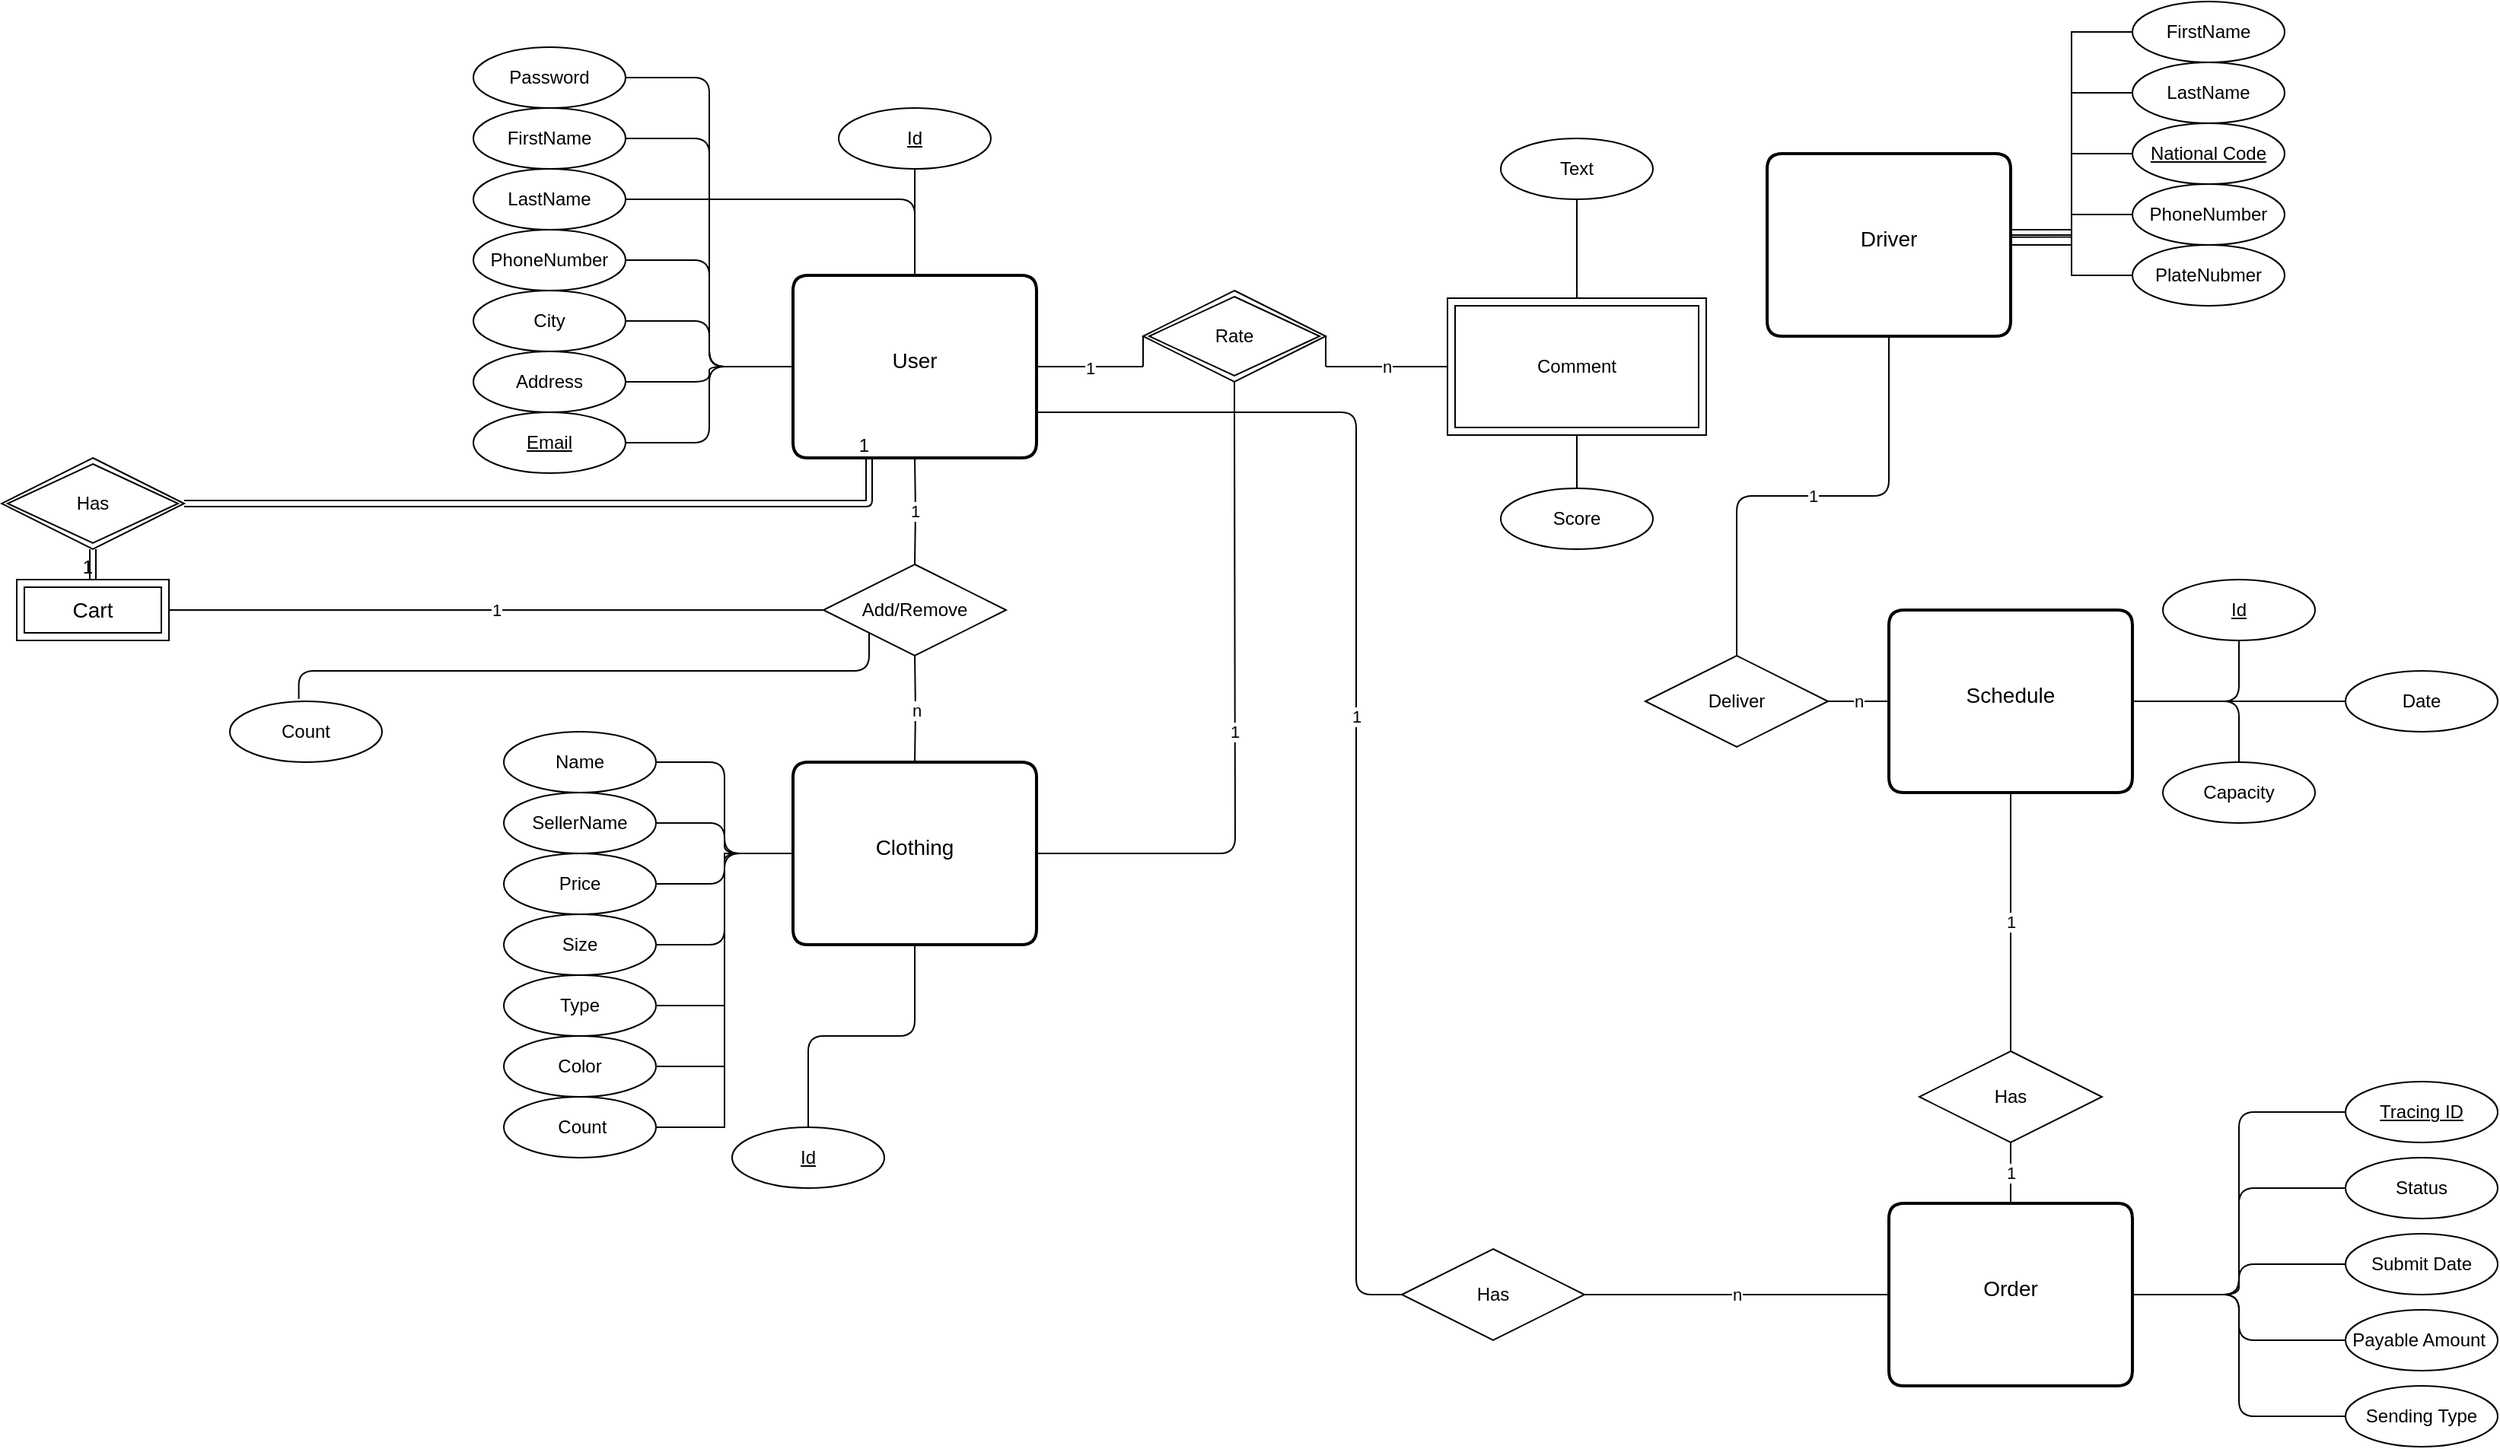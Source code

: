 <mxfile version="13.8.7" type="github">
  <diagram id="B7XgL3pODUn24mQnfjd7" name="Page-1">
    <mxGraphModel dx="2333" dy="1929" grid="1" gridSize="10" guides="1" tooltips="1" connect="1" arrows="1" fold="1" page="1" pageScale="1" pageWidth="850" pageHeight="1100" math="0" shadow="0">
      <root>
        <mxCell id="0" />
        <mxCell id="1" parent="0" />
        <mxCell id="Wokrbv4A2JVgRsXC0iDb-29" value="1" style="edgeStyle=orthogonalEdgeStyle;rounded=1;orthogonalLoop=1;jettySize=auto;html=1;endArrow=none;endFill=0;" parent="1" source="3wkuOAd4J-libN-LxBJQ-1" edge="1">
          <mxGeometry relative="1" as="geometry">
            <mxPoint x="-60" y="230" as="targetPoint" />
          </mxGeometry>
        </mxCell>
        <mxCell id="3wkuOAd4J-libN-LxBJQ-1" value="User" style="swimlane;childLayout=stackLayout;horizontal=1;startSize=110;horizontalStack=0;rounded=1;fontSize=14;fontStyle=0;strokeWidth=2;resizeParent=0;resizeLast=1;shadow=0;dashed=0;align=center;swimlaneLine=0;" parent="1" vertex="1">
          <mxGeometry x="-290" y="170" width="160" height="120" as="geometry" />
        </mxCell>
        <mxCell id="3wkuOAd4J-libN-LxBJQ-28" style="edgeStyle=orthogonalEdgeStyle;rounded=1;orthogonalLoop=1;jettySize=auto;html=1;entryX=1;entryY=0.5;entryDx=0;entryDy=0;endArrow=none;endFill=0;" parent="1" source="3wkuOAd4J-libN-LxBJQ-3" target="3wkuOAd4J-libN-LxBJQ-23" edge="1">
          <mxGeometry relative="1" as="geometry" />
        </mxCell>
        <mxCell id="Wokrbv4A2JVgRsXC0iDb-31" value="1" style="edgeStyle=orthogonalEdgeStyle;rounded=1;orthogonalLoop=1;jettySize=auto;html=1;exitX=1;exitY=0.5;exitDx=0;exitDy=0;entryX=0.5;entryY=1;entryDx=0;entryDy=0;endArrow=none;endFill=0;" parent="1" source="3wkuOAd4J-libN-LxBJQ-3" edge="1">
          <mxGeometry relative="1" as="geometry">
            <mxPoint y="260" as="targetPoint" />
          </mxGeometry>
        </mxCell>
        <mxCell id="3wkuOAd4J-libN-LxBJQ-3" value="Clothing" style="swimlane;childLayout=stackLayout;horizontal=1;startSize=110;horizontalStack=0;rounded=1;fontSize=14;fontStyle=0;strokeWidth=2;resizeParent=0;resizeLast=1;shadow=0;dashed=0;align=center;swimlaneLine=0;" parent="1" vertex="1">
          <mxGeometry x="-290" y="490" width="160" height="120" as="geometry" />
        </mxCell>
        <mxCell id="3wkuOAd4J-libN-LxBJQ-62" style="edgeStyle=orthogonalEdgeStyle;rounded=1;orthogonalLoop=1;jettySize=auto;html=1;entryX=0;entryY=0.5;entryDx=0;entryDy=0;endArrow=none;endFill=0;" parent="1" source="3wkuOAd4J-libN-LxBJQ-5" target="3wkuOAd4J-libN-LxBJQ-54" edge="1">
          <mxGeometry relative="1" as="geometry" />
        </mxCell>
        <mxCell id="3wkuOAd4J-libN-LxBJQ-5" value="Order" style="swimlane;childLayout=stackLayout;horizontal=1;startSize=110;horizontalStack=0;rounded=1;fontSize=14;fontStyle=0;strokeWidth=2;resizeParent=0;resizeLast=1;shadow=0;dashed=0;align=center;swimlaneLine=0;" parent="1" vertex="1">
          <mxGeometry x="430" y="780" width="160" height="120" as="geometry" />
        </mxCell>
        <mxCell id="3wkuOAd4J-libN-LxBJQ-6" value="Driver" style="swimlane;childLayout=stackLayout;horizontal=1;startSize=110;horizontalStack=0;rounded=1;fontSize=14;fontStyle=0;strokeWidth=2;resizeParent=0;resizeLast=1;shadow=0;dashed=0;align=center;swimlaneLine=0;" parent="1" vertex="1">
          <mxGeometry x="350" y="90" width="160" height="120" as="geometry" />
        </mxCell>
        <mxCell id="Wokrbv4A2JVgRsXC0iDb-5" value="1" style="edgeStyle=orthogonalEdgeStyle;rounded=1;orthogonalLoop=1;jettySize=auto;html=1;exitX=0.5;exitY=1;exitDx=0;exitDy=0;entryX=0.5;entryY=0;entryDx=0;entryDy=0;endArrow=none;endFill=0;" parent="1" source="3wkuOAd4J-libN-LxBJQ-7" target="Wokrbv4A2JVgRsXC0iDb-4" edge="1">
          <mxGeometry relative="1" as="geometry" />
        </mxCell>
        <mxCell id="3wkuOAd4J-libN-LxBJQ-7" value="Schedule" style="swimlane;childLayout=stackLayout;horizontal=1;startSize=110;horizontalStack=0;rounded=1;fontSize=14;fontStyle=0;strokeWidth=2;resizeParent=0;resizeLast=1;shadow=0;dashed=0;align=center;swimlaneLine=0;" parent="1" vertex="1">
          <mxGeometry x="430" y="390" width="160" height="120" as="geometry">
            <mxRectangle x="430" y="390" width="90" height="110" as="alternateBounds" />
          </mxGeometry>
        </mxCell>
        <mxCell id="3wkuOAd4J-libN-LxBJQ-16" style="edgeStyle=orthogonalEdgeStyle;rounded=1;orthogonalLoop=1;jettySize=auto;html=1;exitX=1;exitY=0.5;exitDx=0;exitDy=0;entryX=0;entryY=0.5;entryDx=0;entryDy=0;endArrow=none;endFill=0;" parent="1" source="3wkuOAd4J-libN-LxBJQ-9" target="3wkuOAd4J-libN-LxBJQ-1" edge="1">
          <mxGeometry relative="1" as="geometry" />
        </mxCell>
        <mxCell id="3wkuOAd4J-libN-LxBJQ-9" value="FirstName" style="ellipse;whiteSpace=wrap;html=1;align=center;" parent="1" vertex="1">
          <mxGeometry x="-500" y="60" width="100" height="40" as="geometry" />
        </mxCell>
        <mxCell id="3wkuOAd4J-libN-LxBJQ-17" style="edgeStyle=orthogonalEdgeStyle;rounded=1;orthogonalLoop=1;jettySize=auto;html=1;exitX=1;exitY=0.5;exitDx=0;exitDy=0;endArrow=none;endFill=0;" parent="1" source="3wkuOAd4J-libN-LxBJQ-10" target="3wkuOAd4J-libN-LxBJQ-1" edge="1">
          <mxGeometry relative="1" as="geometry" />
        </mxCell>
        <mxCell id="3wkuOAd4J-libN-LxBJQ-10" value="LastName" style="ellipse;whiteSpace=wrap;html=1;align=center;" parent="1" vertex="1">
          <mxGeometry x="-500" y="100" width="100" height="40" as="geometry" />
        </mxCell>
        <mxCell id="3wkuOAd4J-libN-LxBJQ-18" style="edgeStyle=orthogonalEdgeStyle;rounded=1;orthogonalLoop=1;jettySize=auto;html=1;exitX=1;exitY=0.5;exitDx=0;exitDy=0;endArrow=none;endFill=0;" parent="1" source="3wkuOAd4J-libN-LxBJQ-11" target="3wkuOAd4J-libN-LxBJQ-1" edge="1">
          <mxGeometry relative="1" as="geometry" />
        </mxCell>
        <mxCell id="3wkuOAd4J-libN-LxBJQ-11" value="PhoneNumber" style="ellipse;whiteSpace=wrap;html=1;align=center;" parent="1" vertex="1">
          <mxGeometry x="-500" y="140" width="100" height="40" as="geometry" />
        </mxCell>
        <mxCell id="3wkuOAd4J-libN-LxBJQ-20" style="edgeStyle=orthogonalEdgeStyle;rounded=1;orthogonalLoop=1;jettySize=auto;html=1;exitX=1;exitY=0.5;exitDx=0;exitDy=0;endArrow=none;endFill=0;" parent="1" source="3wkuOAd4J-libN-LxBJQ-12" target="3wkuOAd4J-libN-LxBJQ-1" edge="1">
          <mxGeometry relative="1" as="geometry" />
        </mxCell>
        <mxCell id="3wkuOAd4J-libN-LxBJQ-12" value="City" style="ellipse;whiteSpace=wrap;html=1;align=center;" parent="1" vertex="1">
          <mxGeometry x="-500" y="180" width="100" height="40" as="geometry" />
        </mxCell>
        <mxCell id="3wkuOAd4J-libN-LxBJQ-21" style="edgeStyle=orthogonalEdgeStyle;rounded=1;orthogonalLoop=1;jettySize=auto;html=1;exitX=1;exitY=0.5;exitDx=0;exitDy=0;endArrow=none;endFill=0;" parent="1" source="3wkuOAd4J-libN-LxBJQ-13" target="3wkuOAd4J-libN-LxBJQ-1" edge="1">
          <mxGeometry relative="1" as="geometry" />
        </mxCell>
        <mxCell id="3wkuOAd4J-libN-LxBJQ-13" value="Address" style="ellipse;whiteSpace=wrap;html=1;align=center;" parent="1" vertex="1">
          <mxGeometry x="-500" y="220" width="100" height="40" as="geometry" />
        </mxCell>
        <mxCell id="3wkuOAd4J-libN-LxBJQ-22" style="edgeStyle=orthogonalEdgeStyle;rounded=1;orthogonalLoop=1;jettySize=auto;html=1;exitX=1;exitY=0.5;exitDx=0;exitDy=0;endArrow=none;endFill=0;" parent="1" source="3wkuOAd4J-libN-LxBJQ-14" target="3wkuOAd4J-libN-LxBJQ-1" edge="1">
          <mxGeometry relative="1" as="geometry" />
        </mxCell>
        <mxCell id="3wkuOAd4J-libN-LxBJQ-14" value="&lt;u&gt;Email&lt;/u&gt;" style="ellipse;whiteSpace=wrap;html=1;align=center;" parent="1" vertex="1">
          <mxGeometry x="-500" y="260" width="100" height="40" as="geometry" />
        </mxCell>
        <mxCell id="3wkuOAd4J-libN-LxBJQ-23" value="Name" style="ellipse;whiteSpace=wrap;html=1;align=center;" parent="1" vertex="1">
          <mxGeometry x="-480" y="470" width="100" height="40" as="geometry" />
        </mxCell>
        <mxCell id="3wkuOAd4J-libN-LxBJQ-29" style="edgeStyle=orthogonalEdgeStyle;rounded=1;orthogonalLoop=1;jettySize=auto;html=1;endArrow=none;endFill=0;" parent="1" source="3wkuOAd4J-libN-LxBJQ-24" target="3wkuOAd4J-libN-LxBJQ-3" edge="1">
          <mxGeometry relative="1" as="geometry" />
        </mxCell>
        <mxCell id="3wkuOAd4J-libN-LxBJQ-24" value="SellerName" style="ellipse;whiteSpace=wrap;html=1;align=center;" parent="1" vertex="1">
          <mxGeometry x="-480" y="510" width="100" height="40" as="geometry" />
        </mxCell>
        <mxCell id="3wkuOAd4J-libN-LxBJQ-30" style="edgeStyle=orthogonalEdgeStyle;rounded=1;orthogonalLoop=1;jettySize=auto;html=1;exitX=1;exitY=0.5;exitDx=0;exitDy=0;endArrow=none;endFill=0;" parent="1" source="3wkuOAd4J-libN-LxBJQ-25" target="3wkuOAd4J-libN-LxBJQ-3" edge="1">
          <mxGeometry relative="1" as="geometry" />
        </mxCell>
        <mxCell id="3wkuOAd4J-libN-LxBJQ-25" value="Price" style="ellipse;whiteSpace=wrap;html=1;align=center;" parent="1" vertex="1">
          <mxGeometry x="-480" y="550" width="100" height="40" as="geometry" />
        </mxCell>
        <mxCell id="3wkuOAd4J-libN-LxBJQ-34" style="edgeStyle=orthogonalEdgeStyle;rounded=1;orthogonalLoop=1;jettySize=auto;html=1;exitX=1;exitY=0.5;exitDx=0;exitDy=0;entryX=0;entryY=0.5;entryDx=0;entryDy=0;endArrow=none;endFill=0;" parent="1" source="3wkuOAd4J-libN-LxBJQ-27" target="3wkuOAd4J-libN-LxBJQ-3" edge="1">
          <mxGeometry relative="1" as="geometry" />
        </mxCell>
        <mxCell id="3wkuOAd4J-libN-LxBJQ-27" value="Size" style="ellipse;whiteSpace=wrap;html=1;align=center;" parent="1" vertex="1">
          <mxGeometry x="-480" y="590" width="100" height="40" as="geometry" />
        </mxCell>
        <mxCell id="3wkuOAd4J-libN-LxBJQ-37" style="edgeStyle=orthogonalEdgeStyle;rounded=1;orthogonalLoop=1;jettySize=auto;html=1;endArrow=none;endFill=0;" parent="1" source="3wkuOAd4J-libN-LxBJQ-36" target="3wkuOAd4J-libN-LxBJQ-3" edge="1">
          <mxGeometry relative="1" as="geometry" />
        </mxCell>
        <mxCell id="3wkuOAd4J-libN-LxBJQ-36" value="Id" style="ellipse;whiteSpace=wrap;html=1;align=center;fontStyle=4;" parent="1" vertex="1">
          <mxGeometry x="-330" y="730" width="100" height="40" as="geometry" />
        </mxCell>
        <mxCell id="Wokrbv4A2JVgRsXC0iDb-27" style="edgeStyle=orthogonalEdgeStyle;rounded=1;orthogonalLoop=1;jettySize=auto;html=1;exitX=0.453;exitY=-0.042;exitDx=0;exitDy=0;endArrow=none;endFill=0;entryX=0;entryY=1;entryDx=0;entryDy=0;exitPerimeter=0;" parent="1" source="3wkuOAd4J-libN-LxBJQ-45" target="Wokrbv4A2JVgRsXC0iDb-24" edge="1">
          <mxGeometry relative="1" as="geometry">
            <mxPoint x="-530" y="420" as="targetPoint" />
            <Array as="points">
              <mxPoint x="-615" y="430" />
              <mxPoint x="-240" y="430" />
            </Array>
          </mxGeometry>
        </mxCell>
        <mxCell id="3wkuOAd4J-libN-LxBJQ-45" value="Count" style="ellipse;whiteSpace=wrap;html=1;align=center;" parent="1" vertex="1">
          <mxGeometry x="-660" y="450" width="100" height="40" as="geometry" />
        </mxCell>
        <mxCell id="3wkuOAd4J-libN-LxBJQ-55" style="edgeStyle=orthogonalEdgeStyle;rounded=1;orthogonalLoop=1;jettySize=auto;html=1;entryX=1;entryY=0.5;entryDx=0;entryDy=0;endArrow=none;endFill=0;" parent="1" source="3wkuOAd4J-libN-LxBJQ-49" target="3wkuOAd4J-libN-LxBJQ-5" edge="1">
          <mxGeometry relative="1" as="geometry" />
        </mxCell>
        <mxCell id="3wkuOAd4J-libN-LxBJQ-49" value="Tracing ID" style="ellipse;whiteSpace=wrap;html=1;align=center;fontStyle=4;" parent="1" vertex="1">
          <mxGeometry x="730" y="700" width="100" height="40" as="geometry" />
        </mxCell>
        <mxCell id="3wkuOAd4J-libN-LxBJQ-56" style="edgeStyle=orthogonalEdgeStyle;rounded=1;orthogonalLoop=1;jettySize=auto;html=1;exitX=0;exitY=0.5;exitDx=0;exitDy=0;endArrow=none;endFill=0;" parent="1" source="3wkuOAd4J-libN-LxBJQ-50" target="3wkuOAd4J-libN-LxBJQ-5" edge="1">
          <mxGeometry relative="1" as="geometry" />
        </mxCell>
        <mxCell id="3wkuOAd4J-libN-LxBJQ-50" value="Status" style="ellipse;whiteSpace=wrap;html=1;align=center;" parent="1" vertex="1">
          <mxGeometry x="730" y="750" width="100" height="40" as="geometry" />
        </mxCell>
        <mxCell id="3wkuOAd4J-libN-LxBJQ-57" style="edgeStyle=orthogonalEdgeStyle;rounded=1;orthogonalLoop=1;jettySize=auto;html=1;exitX=0;exitY=0.5;exitDx=0;exitDy=0;endArrow=none;endFill=0;" parent="1" source="3wkuOAd4J-libN-LxBJQ-51" target="3wkuOAd4J-libN-LxBJQ-5" edge="1">
          <mxGeometry relative="1" as="geometry" />
        </mxCell>
        <mxCell id="3wkuOAd4J-libN-LxBJQ-51" value="Submit Date" style="ellipse;whiteSpace=wrap;html=1;align=center;" parent="1" vertex="1">
          <mxGeometry x="730" y="800" width="100" height="40" as="geometry" />
        </mxCell>
        <mxCell id="3wkuOAd4J-libN-LxBJQ-58" style="edgeStyle=orthogonalEdgeStyle;rounded=1;orthogonalLoop=1;jettySize=auto;html=1;exitX=0;exitY=0.5;exitDx=0;exitDy=0;endArrow=none;endFill=0;" parent="1" source="3wkuOAd4J-libN-LxBJQ-52" target="3wkuOAd4J-libN-LxBJQ-5" edge="1">
          <mxGeometry relative="1" as="geometry" />
        </mxCell>
        <mxCell id="3wkuOAd4J-libN-LxBJQ-52" value="Payable Amount&amp;nbsp;" style="ellipse;whiteSpace=wrap;html=1;align=center;" parent="1" vertex="1">
          <mxGeometry x="730" y="850" width="100" height="40" as="geometry" />
        </mxCell>
        <mxCell id="3wkuOAd4J-libN-LxBJQ-54" value="Sending Type" style="ellipse;whiteSpace=wrap;html=1;align=center;" parent="1" vertex="1">
          <mxGeometry x="730" y="900" width="100" height="40" as="geometry" />
        </mxCell>
        <mxCell id="3wkuOAd4J-libN-LxBJQ-64" style="edgeStyle=orthogonalEdgeStyle;rounded=1;orthogonalLoop=1;jettySize=auto;html=1;endArrow=none;endFill=0;" parent="1" source="3wkuOAd4J-libN-LxBJQ-63" target="3wkuOAd4J-libN-LxBJQ-1" edge="1">
          <mxGeometry relative="1" as="geometry" />
        </mxCell>
        <mxCell id="3wkuOAd4J-libN-LxBJQ-63" value="Id" style="ellipse;whiteSpace=wrap;html=1;align=center;fontStyle=4;" parent="1" vertex="1">
          <mxGeometry x="-260" y="60" width="100" height="40" as="geometry" />
        </mxCell>
        <mxCell id="pEwSPlvupSQLcDzylhH3-2" style="edgeStyle=orthogonalEdgeStyle;rounded=0;orthogonalLoop=1;jettySize=auto;html=1;entryX=0;entryY=0.5;entryDx=0;entryDy=0;endArrow=none;endFill=0;" parent="1" source="pEwSPlvupSQLcDzylhH3-1" target="3wkuOAd4J-libN-LxBJQ-3" edge="1">
          <mxGeometry relative="1" as="geometry" />
        </mxCell>
        <mxCell id="pEwSPlvupSQLcDzylhH3-1" value="Type" style="ellipse;whiteSpace=wrap;html=1;align=center;" parent="1" vertex="1">
          <mxGeometry x="-480" y="630" width="100" height="40" as="geometry" />
        </mxCell>
        <mxCell id="pEwSPlvupSQLcDzylhH3-5" style="edgeStyle=orthogonalEdgeStyle;rounded=0;orthogonalLoop=1;jettySize=auto;html=1;entryX=0;entryY=0.5;entryDx=0;entryDy=0;endArrow=none;endFill=0;" parent="1" source="pEwSPlvupSQLcDzylhH3-3" target="3wkuOAd4J-libN-LxBJQ-3" edge="1">
          <mxGeometry relative="1" as="geometry" />
        </mxCell>
        <mxCell id="pEwSPlvupSQLcDzylhH3-3" value="Color" style="ellipse;whiteSpace=wrap;html=1;align=center;" parent="1" vertex="1">
          <mxGeometry x="-480" y="670" width="100" height="40" as="geometry" />
        </mxCell>
        <mxCell id="pEwSPlvupSQLcDzylhH3-6" style="edgeStyle=orthogonalEdgeStyle;rounded=0;orthogonalLoop=1;jettySize=auto;html=1;entryX=0;entryY=0.5;entryDx=0;entryDy=0;endArrow=none;endFill=0;" parent="1" source="pEwSPlvupSQLcDzylhH3-4" target="3wkuOAd4J-libN-LxBJQ-3" edge="1">
          <mxGeometry relative="1" as="geometry" />
        </mxCell>
        <mxCell id="pEwSPlvupSQLcDzylhH3-4" value="&amp;nbsp;Count" style="ellipse;whiteSpace=wrap;html=1;align=center;" parent="1" vertex="1">
          <mxGeometry x="-480" y="710" width="100" height="40" as="geometry" />
        </mxCell>
        <mxCell id="Wokrbv4A2JVgRsXC0iDb-26" value="1" style="edgeStyle=orthogonalEdgeStyle;rounded=1;orthogonalLoop=1;jettySize=auto;html=1;exitX=1;exitY=0.5;exitDx=0;exitDy=0;entryX=0;entryY=0.5;entryDx=0;entryDy=0;endArrow=none;endFill=0;" parent="1" source="pEwSPlvupSQLcDzylhH3-7" target="Wokrbv4A2JVgRsXC0iDb-24" edge="1">
          <mxGeometry relative="1" as="geometry" />
        </mxCell>
        <mxCell id="pEwSPlvupSQLcDzylhH3-7" value="&lt;span style=&quot;font-size: 14px&quot;&gt;Cart&lt;/span&gt;" style="shape=ext;margin=3;double=1;whiteSpace=wrap;html=1;align=center;" parent="1" vertex="1">
          <mxGeometry x="-800" y="370" width="100" height="40" as="geometry" />
        </mxCell>
        <mxCell id="pEwSPlvupSQLcDzylhH3-16" style="edgeStyle=orthogonalEdgeStyle;rounded=0;orthogonalLoop=1;jettySize=auto;html=1;entryX=0.994;entryY=0.457;entryDx=0;entryDy=0;entryPerimeter=0;endArrow=none;endFill=0;" parent="1" source="pEwSPlvupSQLcDzylhH3-11" target="3wkuOAd4J-libN-LxBJQ-6" edge="1">
          <mxGeometry relative="1" as="geometry" />
        </mxCell>
        <mxCell id="pEwSPlvupSQLcDzylhH3-11" value="FirstName" style="ellipse;whiteSpace=wrap;html=1;align=center;" parent="1" vertex="1">
          <mxGeometry x="590" y="-10" width="100" height="40" as="geometry" />
        </mxCell>
        <mxCell id="pEwSPlvupSQLcDzylhH3-17" style="edgeStyle=orthogonalEdgeStyle;rounded=0;orthogonalLoop=1;jettySize=auto;html=1;entryX=0.994;entryY=0.446;entryDx=0;entryDy=0;entryPerimeter=0;endArrow=none;endFill=0;" parent="1" source="pEwSPlvupSQLcDzylhH3-12" target="3wkuOAd4J-libN-LxBJQ-6" edge="1">
          <mxGeometry relative="1" as="geometry" />
        </mxCell>
        <mxCell id="pEwSPlvupSQLcDzylhH3-12" value="LastName" style="ellipse;whiteSpace=wrap;html=1;align=center;" parent="1" vertex="1">
          <mxGeometry x="590" y="30" width="100" height="40" as="geometry" />
        </mxCell>
        <mxCell id="pEwSPlvupSQLcDzylhH3-19" style="edgeStyle=orthogonalEdgeStyle;rounded=0;orthogonalLoop=1;jettySize=auto;html=1;endArrow=none;endFill=0;" parent="1" source="pEwSPlvupSQLcDzylhH3-13" target="3wkuOAd4J-libN-LxBJQ-6" edge="1">
          <mxGeometry relative="1" as="geometry" />
        </mxCell>
        <mxCell id="pEwSPlvupSQLcDzylhH3-13" value="National Code" style="ellipse;whiteSpace=wrap;html=1;align=center;fontStyle=4;" parent="1" vertex="1">
          <mxGeometry x="590" y="70" width="100" height="40" as="geometry" />
        </mxCell>
        <mxCell id="pEwSPlvupSQLcDzylhH3-20" style="edgeStyle=orthogonalEdgeStyle;rounded=0;orthogonalLoop=1;jettySize=auto;html=1;exitX=0;exitY=0.5;exitDx=0;exitDy=0;entryX=1;entryY=0.417;entryDx=0;entryDy=0;entryPerimeter=0;endArrow=none;endFill=0;" parent="1" source="pEwSPlvupSQLcDzylhH3-14" target="3wkuOAd4J-libN-LxBJQ-6" edge="1">
          <mxGeometry relative="1" as="geometry" />
        </mxCell>
        <mxCell id="pEwSPlvupSQLcDzylhH3-14" value="PhoneNumber" style="ellipse;whiteSpace=wrap;html=1;align=center;" parent="1" vertex="1">
          <mxGeometry x="590" y="110" width="100" height="40" as="geometry" />
        </mxCell>
        <mxCell id="pEwSPlvupSQLcDzylhH3-21" style="edgeStyle=orthogonalEdgeStyle;rounded=0;orthogonalLoop=1;jettySize=auto;html=1;entryX=1;entryY=0.5;entryDx=0;entryDy=0;endArrow=none;endFill=0;" parent="1" source="pEwSPlvupSQLcDzylhH3-15" target="3wkuOAd4J-libN-LxBJQ-6" edge="1">
          <mxGeometry relative="1" as="geometry" />
        </mxCell>
        <mxCell id="pEwSPlvupSQLcDzylhH3-15" value="PlateNubmer" style="ellipse;whiteSpace=wrap;html=1;align=center;" parent="1" vertex="1">
          <mxGeometry x="590" y="150" width="100" height="40" as="geometry" />
        </mxCell>
        <mxCell id="Wokrbv4A2JVgRsXC0iDb-10" style="edgeStyle=orthogonalEdgeStyle;rounded=1;orthogonalLoop=1;jettySize=auto;html=1;exitX=0.5;exitY=1;exitDx=0;exitDy=0;entryX=1;entryY=0.5;entryDx=0;entryDy=0;endArrow=none;endFill=0;" parent="1" source="pEwSPlvupSQLcDzylhH3-22" target="3wkuOAd4J-libN-LxBJQ-7" edge="1">
          <mxGeometry relative="1" as="geometry" />
        </mxCell>
        <mxCell id="pEwSPlvupSQLcDzylhH3-22" value="Id" style="ellipse;whiteSpace=wrap;html=1;align=center;fontStyle=4;" parent="1" vertex="1">
          <mxGeometry x="610" y="370" width="100" height="40" as="geometry" />
        </mxCell>
        <mxCell id="Wokrbv4A2JVgRsXC0iDb-2" style="edgeStyle=orthogonalEdgeStyle;rounded=1;orthogonalLoop=1;jettySize=auto;html=1;exitX=0;exitY=0.5;exitDx=0;exitDy=0;entryX=1;entryY=0.5;entryDx=0;entryDy=0;endArrow=none;endFill=0;" parent="1" source="pEwSPlvupSQLcDzylhH3-23" target="3wkuOAd4J-libN-LxBJQ-7" edge="1">
          <mxGeometry relative="1" as="geometry" />
        </mxCell>
        <mxCell id="pEwSPlvupSQLcDzylhH3-23" value="Date" style="ellipse;whiteSpace=wrap;html=1;align=center;" parent="1" vertex="1">
          <mxGeometry x="730" y="430" width="100" height="40" as="geometry" />
        </mxCell>
        <mxCell id="Wokrbv4A2JVgRsXC0iDb-11" style="edgeStyle=orthogonalEdgeStyle;rounded=1;orthogonalLoop=1;jettySize=auto;html=1;exitX=0.5;exitY=0;exitDx=0;exitDy=0;endArrow=none;endFill=0;" parent="1" source="pEwSPlvupSQLcDzylhH3-24" target="3wkuOAd4J-libN-LxBJQ-7" edge="1">
          <mxGeometry relative="1" as="geometry" />
        </mxCell>
        <mxCell id="pEwSPlvupSQLcDzylhH3-24" value="Capacity" style="ellipse;whiteSpace=wrap;html=1;align=center;" parent="1" vertex="1">
          <mxGeometry x="610" y="490" width="100" height="40" as="geometry" />
        </mxCell>
        <mxCell id="Wokrbv4A2JVgRsXC0iDb-6" value="1" style="edgeStyle=orthogonalEdgeStyle;rounded=1;orthogonalLoop=1;jettySize=auto;html=1;exitX=0.5;exitY=1;exitDx=0;exitDy=0;entryX=0.5;entryY=0;entryDx=0;entryDy=0;endArrow=none;endFill=0;" parent="1" source="Wokrbv4A2JVgRsXC0iDb-4" target="3wkuOAd4J-libN-LxBJQ-5" edge="1">
          <mxGeometry relative="1" as="geometry" />
        </mxCell>
        <mxCell id="Wokrbv4A2JVgRsXC0iDb-4" value="Has" style="shape=rhombus;perimeter=rhombusPerimeter;whiteSpace=wrap;html=1;align=center;" parent="1" vertex="1">
          <mxGeometry x="450" y="680" width="120" height="60" as="geometry" />
        </mxCell>
        <mxCell id="Wokrbv4A2JVgRsXC0iDb-8" value="n" style="edgeStyle=orthogonalEdgeStyle;rounded=1;orthogonalLoop=1;jettySize=auto;html=1;exitX=1;exitY=0.5;exitDx=0;exitDy=0;entryX=0;entryY=0.5;entryDx=0;entryDy=0;endArrow=none;endFill=0;" parent="1" source="Wokrbv4A2JVgRsXC0iDb-7" target="3wkuOAd4J-libN-LxBJQ-7" edge="1">
          <mxGeometry relative="1" as="geometry" />
        </mxCell>
        <mxCell id="Wokrbv4A2JVgRsXC0iDb-9" value="1" style="edgeStyle=orthogonalEdgeStyle;rounded=1;orthogonalLoop=1;jettySize=auto;html=1;exitX=0.5;exitY=0;exitDx=0;exitDy=0;entryX=0.5;entryY=1;entryDx=0;entryDy=0;endArrow=none;endFill=0;" parent="1" source="Wokrbv4A2JVgRsXC0iDb-7" target="3wkuOAd4J-libN-LxBJQ-6" edge="1">
          <mxGeometry relative="1" as="geometry" />
        </mxCell>
        <mxCell id="Wokrbv4A2JVgRsXC0iDb-7" value="Deliver" style="shape=rhombus;perimeter=rhombusPerimeter;whiteSpace=wrap;html=1;align=center;" parent="1" vertex="1">
          <mxGeometry x="270" y="420" width="120" height="60" as="geometry" />
        </mxCell>
        <mxCell id="Wokrbv4A2JVgRsXC0iDb-30" value="n" style="edgeStyle=orthogonalEdgeStyle;rounded=1;orthogonalLoop=1;jettySize=auto;html=1;endArrow=none;endFill=0;" parent="1" source="Wokrbv4A2JVgRsXC0iDb-14" edge="1">
          <mxGeometry relative="1" as="geometry">
            <mxPoint x="60" y="230" as="targetPoint" />
          </mxGeometry>
        </mxCell>
        <mxCell id="Wokrbv4A2JVgRsXC0iDb-14" value="Comment" style="shape=ext;margin=3;double=1;whiteSpace=wrap;html=1;align=center;" parent="1" vertex="1">
          <mxGeometry x="140" y="185" width="170" height="90" as="geometry" />
        </mxCell>
        <mxCell id="Wokrbv4A2JVgRsXC0iDb-17" value="1" style="edgeStyle=orthogonalEdgeStyle;rounded=1;orthogonalLoop=1;jettySize=auto;html=1;exitX=0.5;exitY=0;exitDx=0;exitDy=0;entryX=0.5;entryY=1;entryDx=0;entryDy=0;endArrow=none;endFill=0;" parent="1" target="3wkuOAd4J-libN-LxBJQ-1" edge="1">
          <mxGeometry relative="1" as="geometry">
            <mxPoint x="-210" y="360" as="sourcePoint" />
          </mxGeometry>
        </mxCell>
        <mxCell id="Wokrbv4A2JVgRsXC0iDb-18" value="n" style="edgeStyle=orthogonalEdgeStyle;rounded=1;orthogonalLoop=1;jettySize=auto;html=1;exitX=0.5;exitY=1;exitDx=0;exitDy=0;entryX=0.5;entryY=0;entryDx=0;entryDy=0;endArrow=none;endFill=0;" parent="1" target="3wkuOAd4J-libN-LxBJQ-3" edge="1">
          <mxGeometry relative="1" as="geometry">
            <mxPoint x="-210" y="420" as="sourcePoint" />
          </mxGeometry>
        </mxCell>
        <mxCell id="Wokrbv4A2JVgRsXC0iDb-21" value="" style="edgeStyle=orthogonalEdgeStyle;rounded=1;orthogonalLoop=1;jettySize=auto;html=1;endArrow=none;endFill=0;" parent="1" source="Wokrbv4A2JVgRsXC0iDb-20" target="Wokrbv4A2JVgRsXC0iDb-14" edge="1">
          <mxGeometry relative="1" as="geometry" />
        </mxCell>
        <mxCell id="Wokrbv4A2JVgRsXC0iDb-20" value="Score" style="ellipse;whiteSpace=wrap;html=1;align=center;" parent="1" vertex="1">
          <mxGeometry x="175" y="310" width="100" height="40" as="geometry" />
        </mxCell>
        <mxCell id="Wokrbv4A2JVgRsXC0iDb-23" value="" style="edgeStyle=orthogonalEdgeStyle;rounded=1;orthogonalLoop=1;jettySize=auto;html=1;endArrow=none;endFill=0;" parent="1" source="Wokrbv4A2JVgRsXC0iDb-22" target="Wokrbv4A2JVgRsXC0iDb-14" edge="1">
          <mxGeometry relative="1" as="geometry" />
        </mxCell>
        <mxCell id="Wokrbv4A2JVgRsXC0iDb-22" value="Text" style="ellipse;whiteSpace=wrap;html=1;align=center;" parent="1" vertex="1">
          <mxGeometry x="175" y="80" width="100" height="40" as="geometry" />
        </mxCell>
        <mxCell id="Wokrbv4A2JVgRsXC0iDb-24" value="Add/Remove" style="shape=rhombus;perimeter=rhombusPerimeter;whiteSpace=wrap;html=1;align=center;" parent="1" vertex="1">
          <mxGeometry x="-270" y="360" width="120" height="60" as="geometry" />
        </mxCell>
        <mxCell id="Wokrbv4A2JVgRsXC0iDb-33" style="edgeStyle=orthogonalEdgeStyle;rounded=1;orthogonalLoop=1;jettySize=auto;html=1;exitX=0;exitY=0.5;exitDx=0;exitDy=0;endArrow=none;endFill=0;" parent="1" source="Wokrbv4A2JVgRsXC0iDb-32" edge="1">
          <mxGeometry relative="1" as="geometry">
            <mxPoint x="-60" y="230" as="targetPoint" />
          </mxGeometry>
        </mxCell>
        <mxCell id="Wokrbv4A2JVgRsXC0iDb-34" style="edgeStyle=orthogonalEdgeStyle;rounded=1;orthogonalLoop=1;jettySize=auto;html=1;exitX=1;exitY=0.5;exitDx=0;exitDy=0;endArrow=none;endFill=0;" parent="1" source="Wokrbv4A2JVgRsXC0iDb-32" edge="1">
          <mxGeometry relative="1" as="geometry">
            <mxPoint x="60" y="230" as="targetPoint" />
          </mxGeometry>
        </mxCell>
        <mxCell id="Wokrbv4A2JVgRsXC0iDb-35" style="edgeStyle=orthogonalEdgeStyle;rounded=1;orthogonalLoop=1;jettySize=auto;html=1;exitX=0.5;exitY=1;exitDx=0;exitDy=0;endArrow=none;endFill=0;" parent="1" source="Wokrbv4A2JVgRsXC0iDb-32" edge="1">
          <mxGeometry relative="1" as="geometry">
            <mxPoint y="270" as="targetPoint" />
          </mxGeometry>
        </mxCell>
        <mxCell id="Wokrbv4A2JVgRsXC0iDb-32" value="Rate" style="shape=rhombus;double=1;perimeter=rhombusPerimeter;whiteSpace=wrap;html=1;align=center;" parent="1" vertex="1">
          <mxGeometry x="-60" y="180" width="120" height="60" as="geometry" />
        </mxCell>
        <mxCell id="Wokrbv4A2JVgRsXC0iDb-37" value="Has" style="shape=rhombus;double=1;perimeter=rhombusPerimeter;whiteSpace=wrap;html=1;align=center;" parent="1" vertex="1">
          <mxGeometry x="-810" y="290" width="120" height="60" as="geometry" />
        </mxCell>
        <mxCell id="Wokrbv4A2JVgRsXC0iDb-41" value="" style="shape=link;html=1;rounded=1;endArrow=none;endFill=0;strokeColor=#000000;exitX=1;exitY=0.5;exitDx=0;exitDy=0;" parent="1" source="Wokrbv4A2JVgRsXC0iDb-37" edge="1">
          <mxGeometry relative="1" as="geometry">
            <mxPoint x="-550" y="319.66" as="sourcePoint" />
            <mxPoint x="-240" y="290" as="targetPoint" />
            <Array as="points">
              <mxPoint x="-240" y="320" />
            </Array>
          </mxGeometry>
        </mxCell>
        <mxCell id="Wokrbv4A2JVgRsXC0iDb-42" value="1" style="resizable=0;html=1;align=right;verticalAlign=bottom;" parent="Wokrbv4A2JVgRsXC0iDb-41" connectable="0" vertex="1">
          <mxGeometry x="1" relative="1" as="geometry" />
        </mxCell>
        <mxCell id="Wokrbv4A2JVgRsXC0iDb-43" value="" style="shape=link;html=1;rounded=0;endArrow=none;endFill=0;strokeColor=#000000;exitX=0.5;exitY=1;exitDx=0;exitDy=0;entryX=0.5;entryY=0;entryDx=0;entryDy=0;" parent="1" source="Wokrbv4A2JVgRsXC0iDb-37" target="pEwSPlvupSQLcDzylhH3-7" edge="1">
          <mxGeometry relative="1" as="geometry">
            <mxPoint x="-720" y="350" as="sourcePoint" />
            <mxPoint x="-560" y="350" as="targetPoint" />
          </mxGeometry>
        </mxCell>
        <mxCell id="Wokrbv4A2JVgRsXC0iDb-44" value="1" style="resizable=0;html=1;align=right;verticalAlign=bottom;" parent="Wokrbv4A2JVgRsXC0iDb-43" connectable="0" vertex="1">
          <mxGeometry x="1" relative="1" as="geometry" />
        </mxCell>
        <mxCell id="Wokrbv4A2JVgRsXC0iDb-47" value="n" style="edgeStyle=entityRelationEdgeStyle;rounded=1;orthogonalLoop=1;jettySize=auto;html=1;exitX=1;exitY=0.5;exitDx=0;exitDy=0;entryX=0;entryY=0.5;entryDx=0;entryDy=0;endArrow=none;endFill=0;strokeColor=#000000;" parent="1" source="Wokrbv4A2JVgRsXC0iDb-45" target="3wkuOAd4J-libN-LxBJQ-5" edge="1">
          <mxGeometry relative="1" as="geometry" />
        </mxCell>
        <mxCell id="Wokrbv4A2JVgRsXC0iDb-50" value="1" style="rounded=1;orthogonalLoop=1;jettySize=auto;html=1;exitX=0;exitY=0.5;exitDx=0;exitDy=0;endArrow=none;endFill=0;strokeColor=#000000;entryX=1;entryY=0.75;entryDx=0;entryDy=0;edgeStyle=orthogonalEdgeStyle;" parent="1" source="Wokrbv4A2JVgRsXC0iDb-45" target="3wkuOAd4J-libN-LxBJQ-1" edge="1">
          <mxGeometry relative="1" as="geometry">
            <mxPoint x="230" y="570" as="targetPoint" />
            <Array as="points">
              <mxPoint x="80" y="840" />
              <mxPoint x="80" y="260" />
            </Array>
          </mxGeometry>
        </mxCell>
        <mxCell id="Wokrbv4A2JVgRsXC0iDb-45" value="Has" style="shape=rhombus;perimeter=rhombusPerimeter;whiteSpace=wrap;html=1;align=center;" parent="1" vertex="1">
          <mxGeometry x="110" y="810" width="120" height="60" as="geometry" />
        </mxCell>
        <mxCell id="SxGI7L-OM7rbXlZQaMs1-7" style="edgeStyle=orthogonalEdgeStyle;rounded=1;orthogonalLoop=1;jettySize=auto;html=1;entryX=0;entryY=0.5;entryDx=0;entryDy=0;endArrow=none;endFill=0;strokeColor=none;" edge="1" parent="1" source="SxGI7L-OM7rbXlZQaMs1-1" target="3wkuOAd4J-libN-LxBJQ-1">
          <mxGeometry relative="1" as="geometry" />
        </mxCell>
        <mxCell id="SxGI7L-OM7rbXlZQaMs1-8" style="edgeStyle=orthogonalEdgeStyle;rounded=1;orthogonalLoop=1;jettySize=auto;html=1;entryX=0;entryY=0.5;entryDx=0;entryDy=0;endArrow=none;endFill=0;strokeColor=#000000;" edge="1" parent="1" source="SxGI7L-OM7rbXlZQaMs1-1" target="3wkuOAd4J-libN-LxBJQ-1">
          <mxGeometry relative="1" as="geometry" />
        </mxCell>
        <mxCell id="SxGI7L-OM7rbXlZQaMs1-1" value="Password" style="ellipse;whiteSpace=wrap;html=1;align=center;" vertex="1" parent="1">
          <mxGeometry x="-500" y="20" width="100" height="40" as="geometry" />
        </mxCell>
      </root>
    </mxGraphModel>
  </diagram>
</mxfile>
